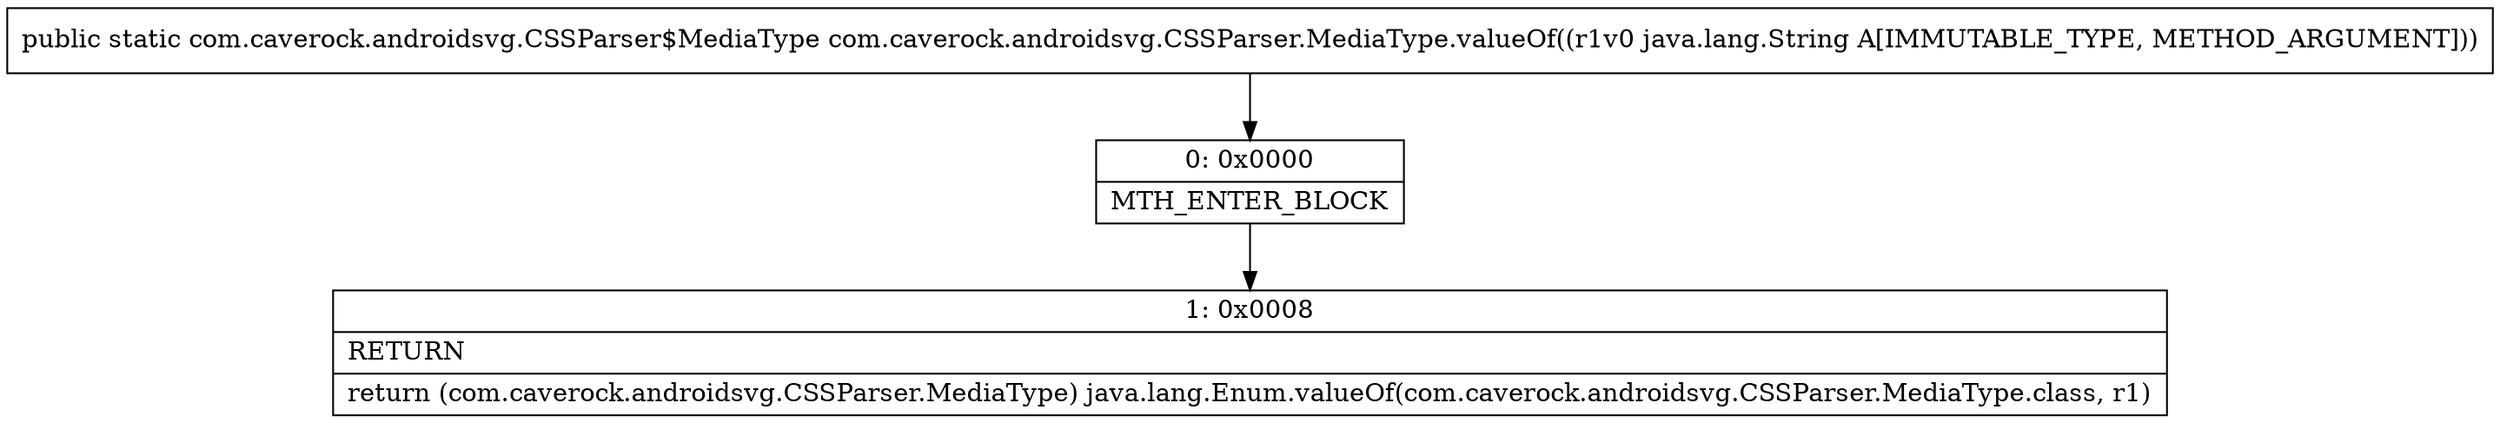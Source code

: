 digraph "CFG forcom.caverock.androidsvg.CSSParser.MediaType.valueOf(Ljava\/lang\/String;)Lcom\/caverock\/androidsvg\/CSSParser$MediaType;" {
Node_0 [shape=record,label="{0\:\ 0x0000|MTH_ENTER_BLOCK\l}"];
Node_1 [shape=record,label="{1\:\ 0x0008|RETURN\l|return (com.caverock.androidsvg.CSSParser.MediaType) java.lang.Enum.valueOf(com.caverock.androidsvg.CSSParser.MediaType.class, r1)\l}"];
MethodNode[shape=record,label="{public static com.caverock.androidsvg.CSSParser$MediaType com.caverock.androidsvg.CSSParser.MediaType.valueOf((r1v0 java.lang.String A[IMMUTABLE_TYPE, METHOD_ARGUMENT])) }"];
MethodNode -> Node_0;
Node_0 -> Node_1;
}

